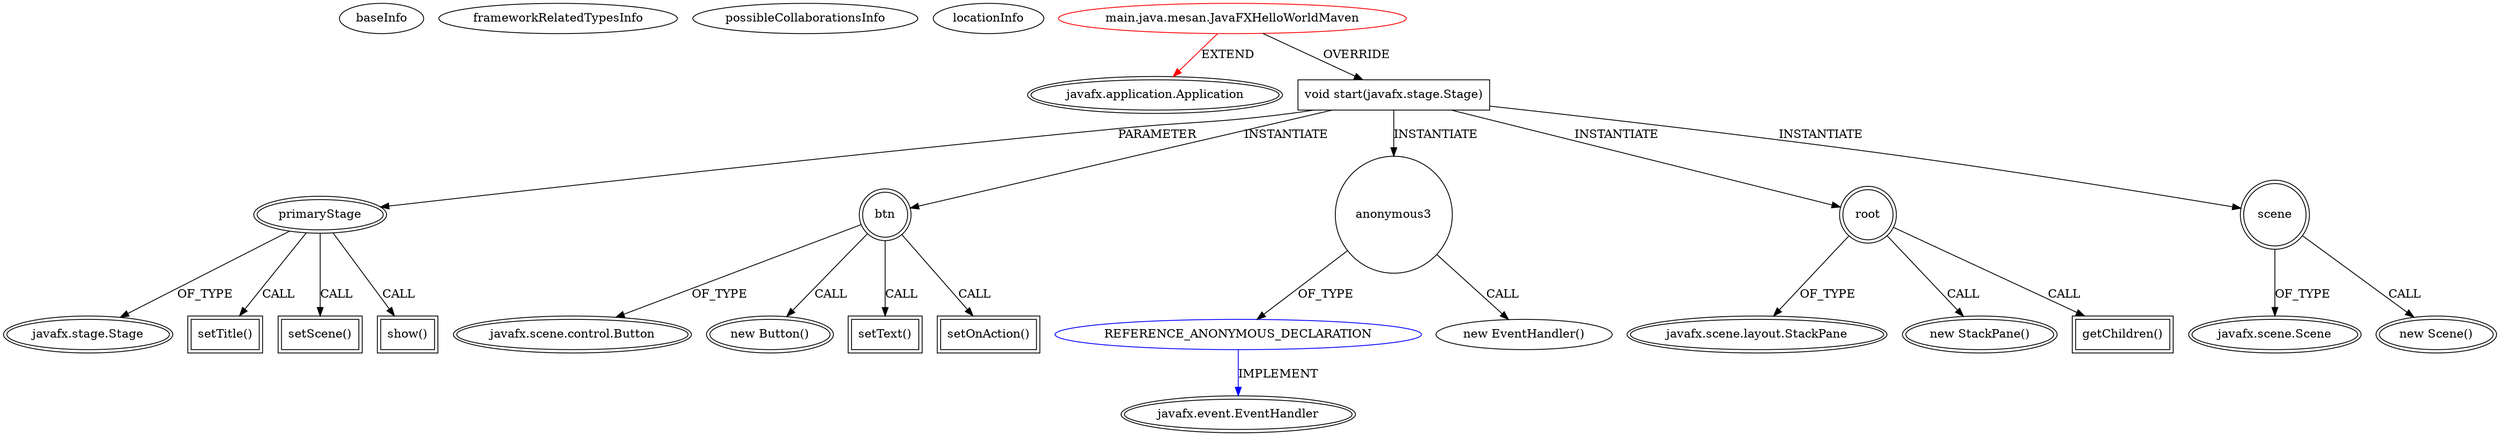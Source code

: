 digraph {
baseInfo[graphId=3606,category="extension_graph",isAnonymous=false,possibleRelation=true]
frameworkRelatedTypesInfo[0="javafx.application.Application"]
possibleCollaborationsInfo[0="3606~OVERRIDING_METHOD_DECLARATION-INSTANTIATION-~javafx.application.Application ~javafx.event.EventHandler ~false~true"]
locationInfo[projectName="mesan-javafx-mini",filePath="/mesan-javafx-mini/javafx-mini-master/hallvard/helloWorldMaven/src/main/java/mesan/JavaFXHelloWorldMaven.java",contextSignature="JavaFXHelloWorldMaven",graphId="3606"]
0[label="main.java.mesan.JavaFXHelloWorldMaven",vertexType="ROOT_CLIENT_CLASS_DECLARATION",isFrameworkType=false,color=red]
1[label="javafx.application.Application",vertexType="FRAMEWORK_CLASS_TYPE",isFrameworkType=true,peripheries=2]
2[label="void start(javafx.stage.Stage)",vertexType="OVERRIDING_METHOD_DECLARATION",isFrameworkType=false,shape=box]
3[label="primaryStage",vertexType="PARAMETER_DECLARATION",isFrameworkType=true,peripheries=2]
4[label="javafx.stage.Stage",vertexType="FRAMEWORK_CLASS_TYPE",isFrameworkType=true,peripheries=2]
6[label="btn",vertexType="VARIABLE_EXPRESION",isFrameworkType=true,peripheries=2,shape=circle]
7[label="javafx.scene.control.Button",vertexType="FRAMEWORK_CLASS_TYPE",isFrameworkType=true,peripheries=2]
5[label="new Button()",vertexType="CONSTRUCTOR_CALL",isFrameworkType=true,peripheries=2]
9[label="setText()",vertexType="INSIDE_CALL",isFrameworkType=true,peripheries=2,shape=box]
11[label="setOnAction()",vertexType="INSIDE_CALL",isFrameworkType=true,peripheries=2,shape=box]
13[label="anonymous3",vertexType="VARIABLE_EXPRESION",isFrameworkType=false,shape=circle]
14[label="REFERENCE_ANONYMOUS_DECLARATION",vertexType="REFERENCE_ANONYMOUS_DECLARATION",isFrameworkType=false,color=blue]
15[label="javafx.event.EventHandler",vertexType="FRAMEWORK_INTERFACE_TYPE",isFrameworkType=true,peripheries=2]
12[label="new EventHandler()",vertexType="CONSTRUCTOR_CALL",isFrameworkType=false]
17[label="root",vertexType="VARIABLE_EXPRESION",isFrameworkType=true,peripheries=2,shape=circle]
18[label="javafx.scene.layout.StackPane",vertexType="FRAMEWORK_CLASS_TYPE",isFrameworkType=true,peripheries=2]
16[label="new StackPane()",vertexType="CONSTRUCTOR_CALL",isFrameworkType=true,peripheries=2]
20[label="getChildren()",vertexType="INSIDE_CALL",isFrameworkType=true,peripheries=2,shape=box]
22[label="scene",vertexType="VARIABLE_EXPRESION",isFrameworkType=true,peripheries=2,shape=circle]
23[label="javafx.scene.Scene",vertexType="FRAMEWORK_CLASS_TYPE",isFrameworkType=true,peripheries=2]
21[label="new Scene()",vertexType="CONSTRUCTOR_CALL",isFrameworkType=true,peripheries=2]
25[label="setTitle()",vertexType="INSIDE_CALL",isFrameworkType=true,peripheries=2,shape=box]
27[label="setScene()",vertexType="INSIDE_CALL",isFrameworkType=true,peripheries=2,shape=box]
29[label="show()",vertexType="INSIDE_CALL",isFrameworkType=true,peripheries=2,shape=box]
0->1[label="EXTEND",color=red]
0->2[label="OVERRIDE"]
3->4[label="OF_TYPE"]
2->3[label="PARAMETER"]
2->6[label="INSTANTIATE"]
6->7[label="OF_TYPE"]
6->5[label="CALL"]
6->9[label="CALL"]
6->11[label="CALL"]
2->13[label="INSTANTIATE"]
14->15[label="IMPLEMENT",color=blue]
13->14[label="OF_TYPE"]
13->12[label="CALL"]
2->17[label="INSTANTIATE"]
17->18[label="OF_TYPE"]
17->16[label="CALL"]
17->20[label="CALL"]
2->22[label="INSTANTIATE"]
22->23[label="OF_TYPE"]
22->21[label="CALL"]
3->25[label="CALL"]
3->27[label="CALL"]
3->29[label="CALL"]
}
